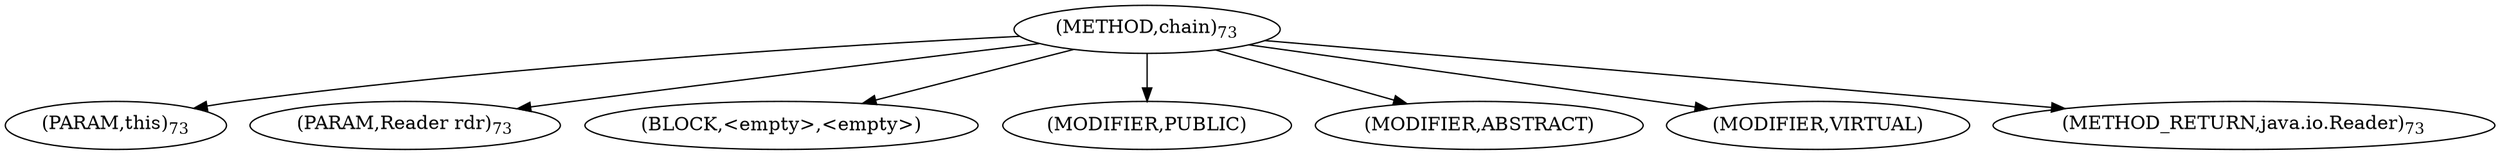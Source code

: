 digraph "chain" {  
"6" [label = <(METHOD,chain)<SUB>73</SUB>> ]
"7" [label = <(PARAM,this)<SUB>73</SUB>> ]
"8" [label = <(PARAM,Reader rdr)<SUB>73</SUB>> ]
"9" [label = <(BLOCK,&lt;empty&gt;,&lt;empty&gt;)> ]
"10" [label = <(MODIFIER,PUBLIC)> ]
"11" [label = <(MODIFIER,ABSTRACT)> ]
"12" [label = <(MODIFIER,VIRTUAL)> ]
"13" [label = <(METHOD_RETURN,java.io.Reader)<SUB>73</SUB>> ]
  "6" -> "7" 
  "6" -> "8" 
  "6" -> "9" 
  "6" -> "10" 
  "6" -> "11" 
  "6" -> "12" 
  "6" -> "13" 
}
